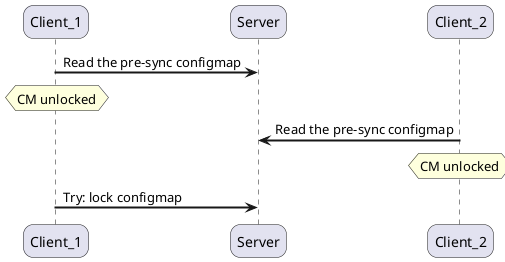 @startuml
skinparam sequenceArrowThickness 2
skinparam roundcorner 20
Client_1 -> Server : Read the pre-sync configmap
hnote over Client_1 : CM unlocked
Client_2 -> Server : Read the pre-sync configmap
hnote over Client_2 : CM unlocked 
Client_1 -> Server : Try: lock configmap
@enduml